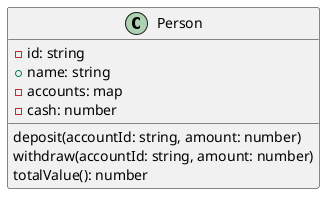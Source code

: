 @startuml
class Person {
    - id: string
    + name: string
    - accounts: map
    - cash: number

    deposit(accountId: string, amount: number)
    withdraw(accountId: string, amount: number)
    totalValue(): number
}
@enduml
